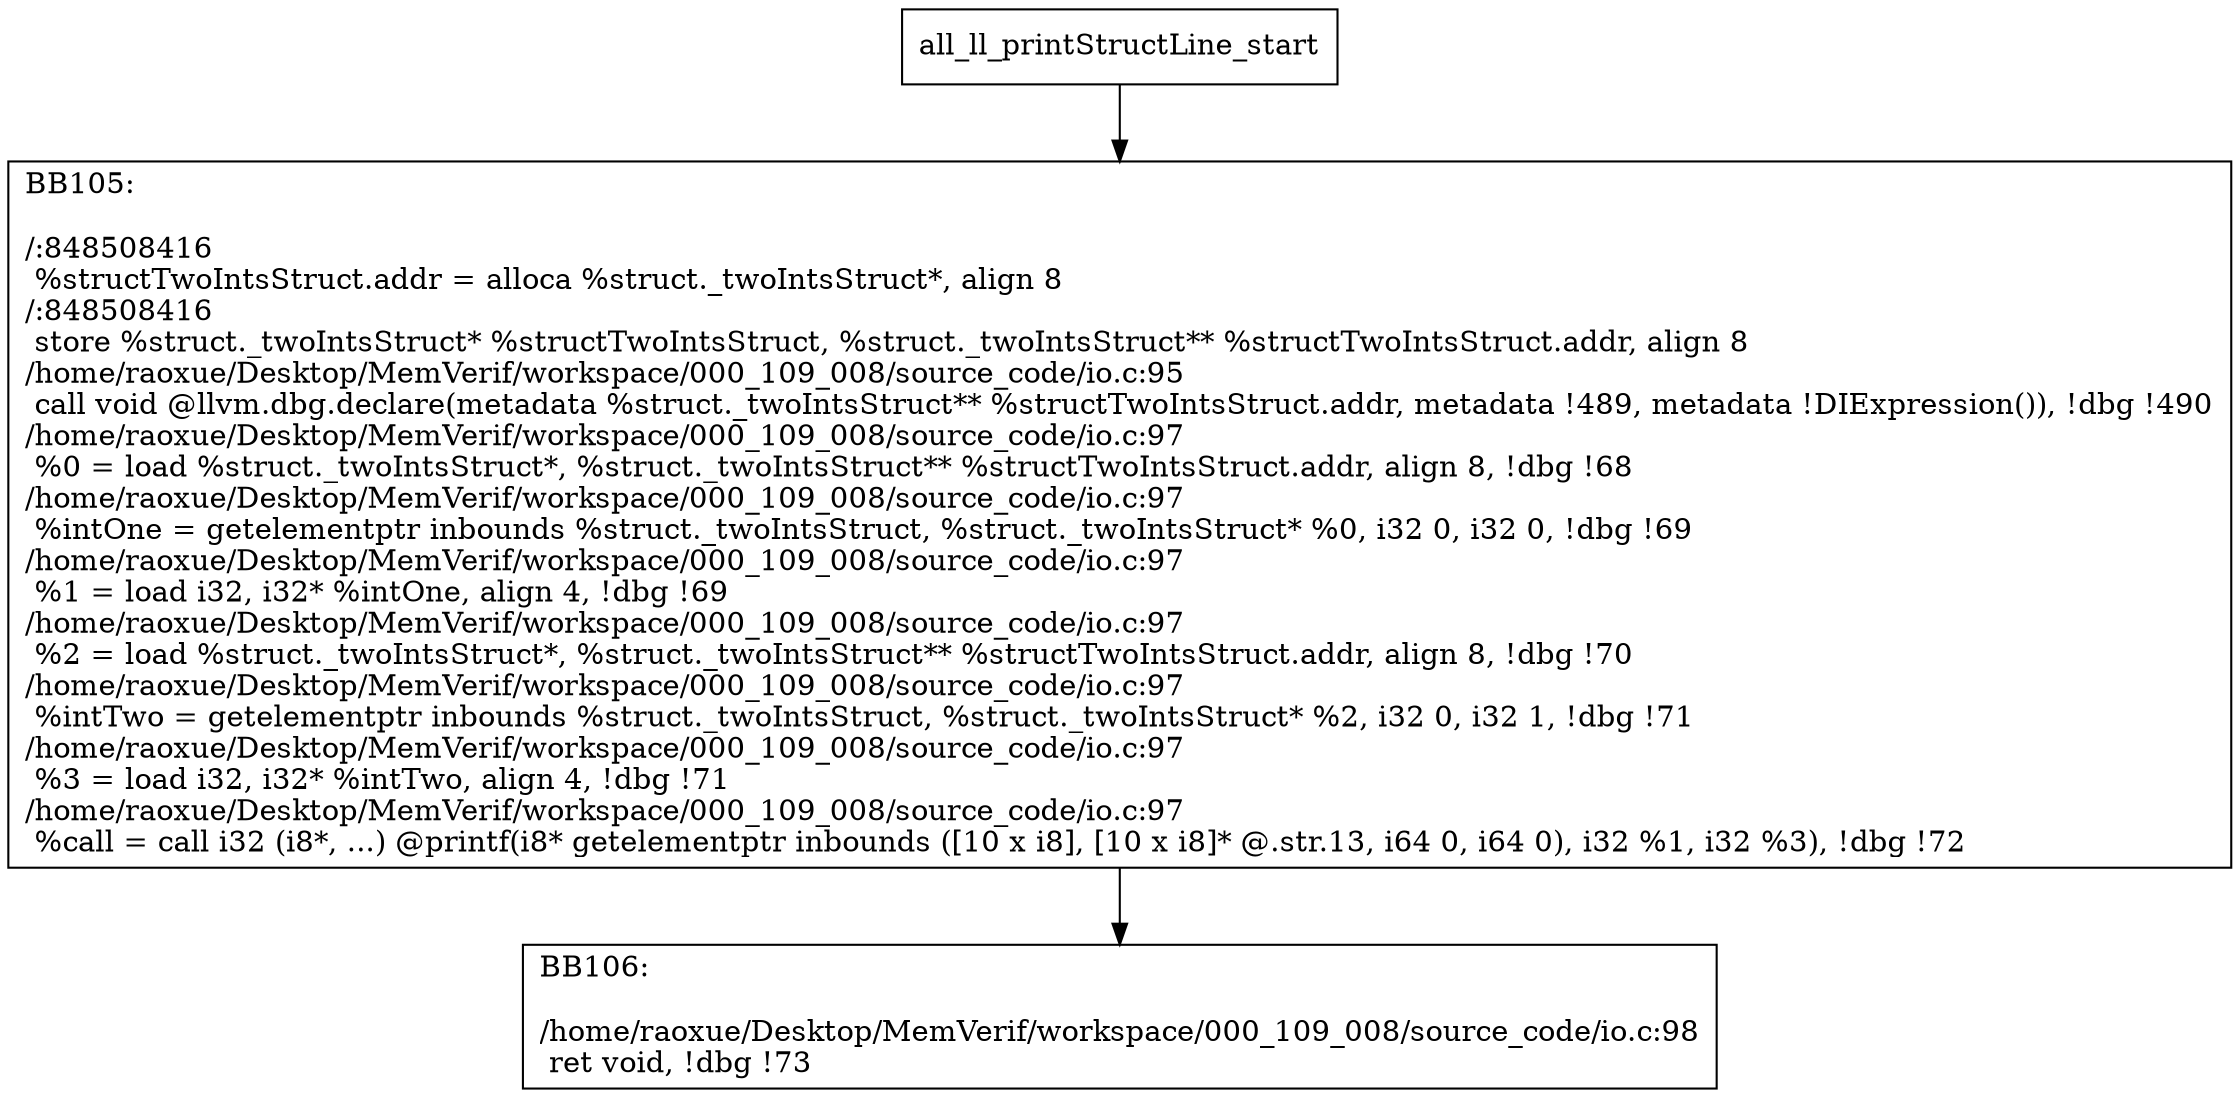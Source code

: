 digraph "CFG for'all_ll_printStructLine' function" {
	BBall_ll_printStructLine_start[shape=record,label="{all_ll_printStructLine_start}"];
	BBall_ll_printStructLine_start-> all_ll_printStructLineBB105;
	all_ll_printStructLineBB105 [shape=record, label="{BB105:\l\l/:848508416\l
  %structTwoIntsStruct.addr = alloca %struct._twoIntsStruct*, align 8\l
/:848508416\l
  store %struct._twoIntsStruct* %structTwoIntsStruct, %struct._twoIntsStruct** %structTwoIntsStruct.addr, align 8\l
/home/raoxue/Desktop/MemVerif/workspace/000_109_008/source_code/io.c:95\l
  call void @llvm.dbg.declare(metadata %struct._twoIntsStruct** %structTwoIntsStruct.addr, metadata !489, metadata !DIExpression()), !dbg !490\l
/home/raoxue/Desktop/MemVerif/workspace/000_109_008/source_code/io.c:97\l
  %0 = load %struct._twoIntsStruct*, %struct._twoIntsStruct** %structTwoIntsStruct.addr, align 8, !dbg !68\l
/home/raoxue/Desktop/MemVerif/workspace/000_109_008/source_code/io.c:97\l
  %intOne = getelementptr inbounds %struct._twoIntsStruct, %struct._twoIntsStruct* %0, i32 0, i32 0, !dbg !69\l
/home/raoxue/Desktop/MemVerif/workspace/000_109_008/source_code/io.c:97\l
  %1 = load i32, i32* %intOne, align 4, !dbg !69\l
/home/raoxue/Desktop/MemVerif/workspace/000_109_008/source_code/io.c:97\l
  %2 = load %struct._twoIntsStruct*, %struct._twoIntsStruct** %structTwoIntsStruct.addr, align 8, !dbg !70\l
/home/raoxue/Desktop/MemVerif/workspace/000_109_008/source_code/io.c:97\l
  %intTwo = getelementptr inbounds %struct._twoIntsStruct, %struct._twoIntsStruct* %2, i32 0, i32 1, !dbg !71\l
/home/raoxue/Desktop/MemVerif/workspace/000_109_008/source_code/io.c:97\l
  %3 = load i32, i32* %intTwo, align 4, !dbg !71\l
/home/raoxue/Desktop/MemVerif/workspace/000_109_008/source_code/io.c:97\l
  %call = call i32 (i8*, ...) @printf(i8* getelementptr inbounds ([10 x i8], [10 x i8]* @.str.13, i64 0, i64 0), i32 %1, i32 %3), !dbg !72\l
}"];
	all_ll_printStructLineBB105-> all_ll_printStructLineBB106;
	all_ll_printStructLineBB106 [shape=record, label="{BB106:\l\l/home/raoxue/Desktop/MemVerif/workspace/000_109_008/source_code/io.c:98\l
  ret void, !dbg !73\l
}"];
}
